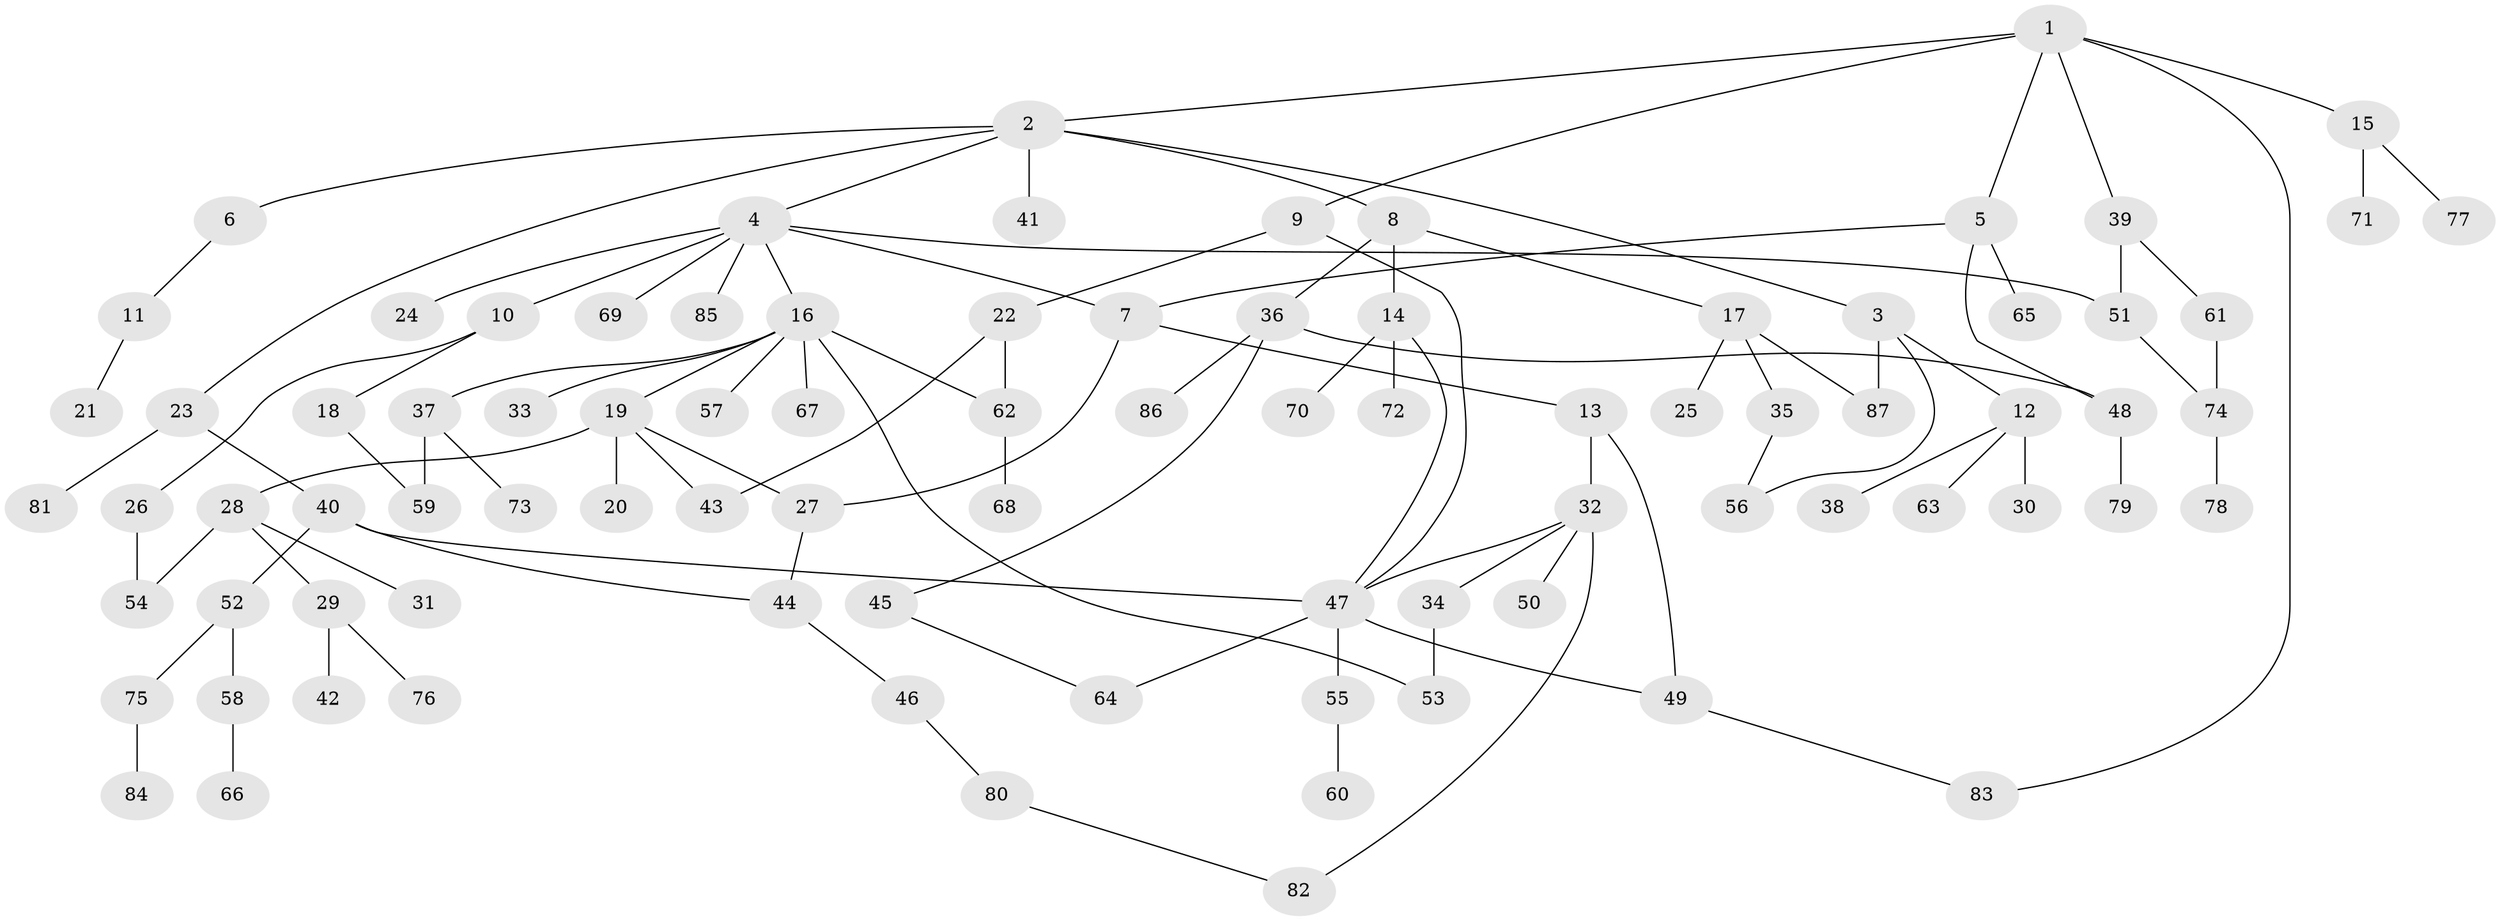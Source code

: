 // Generated by graph-tools (version 1.1) at 2025/01/03/09/25 03:01:08]
// undirected, 87 vertices, 106 edges
graph export_dot {
graph [start="1"]
  node [color=gray90,style=filled];
  1;
  2;
  3;
  4;
  5;
  6;
  7;
  8;
  9;
  10;
  11;
  12;
  13;
  14;
  15;
  16;
  17;
  18;
  19;
  20;
  21;
  22;
  23;
  24;
  25;
  26;
  27;
  28;
  29;
  30;
  31;
  32;
  33;
  34;
  35;
  36;
  37;
  38;
  39;
  40;
  41;
  42;
  43;
  44;
  45;
  46;
  47;
  48;
  49;
  50;
  51;
  52;
  53;
  54;
  55;
  56;
  57;
  58;
  59;
  60;
  61;
  62;
  63;
  64;
  65;
  66;
  67;
  68;
  69;
  70;
  71;
  72;
  73;
  74;
  75;
  76;
  77;
  78;
  79;
  80;
  81;
  82;
  83;
  84;
  85;
  86;
  87;
  1 -- 2;
  1 -- 5;
  1 -- 9;
  1 -- 15;
  1 -- 39;
  1 -- 83;
  2 -- 3;
  2 -- 4;
  2 -- 6;
  2 -- 8;
  2 -- 23;
  2 -- 41;
  3 -- 12;
  3 -- 56;
  3 -- 87;
  4 -- 7;
  4 -- 10;
  4 -- 16;
  4 -- 24;
  4 -- 69;
  4 -- 85;
  4 -- 51;
  5 -- 48;
  5 -- 65;
  5 -- 7;
  6 -- 11;
  7 -- 13;
  7 -- 27;
  8 -- 14;
  8 -- 17;
  8 -- 36;
  9 -- 22;
  9 -- 47;
  10 -- 18;
  10 -- 26;
  11 -- 21;
  12 -- 30;
  12 -- 38;
  12 -- 63;
  13 -- 32;
  13 -- 49;
  14 -- 47;
  14 -- 70;
  14 -- 72;
  15 -- 71;
  15 -- 77;
  16 -- 19;
  16 -- 33;
  16 -- 37;
  16 -- 57;
  16 -- 67;
  16 -- 62;
  16 -- 53;
  17 -- 25;
  17 -- 35;
  17 -- 87;
  18 -- 59;
  19 -- 20;
  19 -- 28;
  19 -- 27;
  19 -- 43;
  22 -- 43;
  22 -- 62;
  23 -- 40;
  23 -- 81;
  26 -- 54;
  27 -- 44;
  28 -- 29;
  28 -- 31;
  28 -- 54;
  29 -- 42;
  29 -- 76;
  32 -- 34;
  32 -- 50;
  32 -- 47;
  32 -- 82;
  34 -- 53;
  35 -- 56;
  36 -- 45;
  36 -- 86;
  36 -- 48;
  37 -- 59;
  37 -- 73;
  39 -- 51;
  39 -- 61;
  40 -- 52;
  40 -- 44;
  40 -- 47;
  44 -- 46;
  45 -- 64;
  46 -- 80;
  47 -- 55;
  47 -- 64;
  47 -- 49;
  48 -- 79;
  49 -- 83;
  51 -- 74;
  52 -- 58;
  52 -- 75;
  55 -- 60;
  58 -- 66;
  61 -- 74;
  62 -- 68;
  74 -- 78;
  75 -- 84;
  80 -- 82;
}
